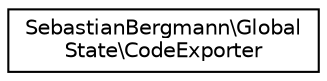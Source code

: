 digraph "Graphical Class Hierarchy"
{
  edge [fontname="Helvetica",fontsize="10",labelfontname="Helvetica",labelfontsize="10"];
  node [fontname="Helvetica",fontsize="10",shape=record];
  rankdir="LR";
  Node0 [label="SebastianBergmann\\Global\lState\\CodeExporter",height=0.2,width=0.4,color="black", fillcolor="white", style="filled",URL="$classSebastianBergmann_1_1GlobalState_1_1CodeExporter.html"];
}
